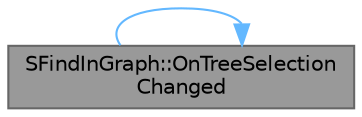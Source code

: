 digraph "SFindInGraph::OnTreeSelectionChanged"
{
 // INTERACTIVE_SVG=YES
 // LATEX_PDF_SIZE
  bgcolor="transparent";
  edge [fontname=Helvetica,fontsize=10,labelfontname=Helvetica,labelfontsize=10];
  node [fontname=Helvetica,fontsize=10,shape=box,height=0.2,width=0.4];
  rankdir="LR";
  Node1 [id="Node000001",label="SFindInGraph::OnTreeSelection\lChanged",height=0.2,width=0.4,color="gray40", fillcolor="grey60", style="filled", fontcolor="black",tooltip="Called when user clicks on a new result."];
  Node1 -> Node1 [id="edge1_Node000001_Node000001",color="steelblue1",style="solid",tooltip=" "];
}
